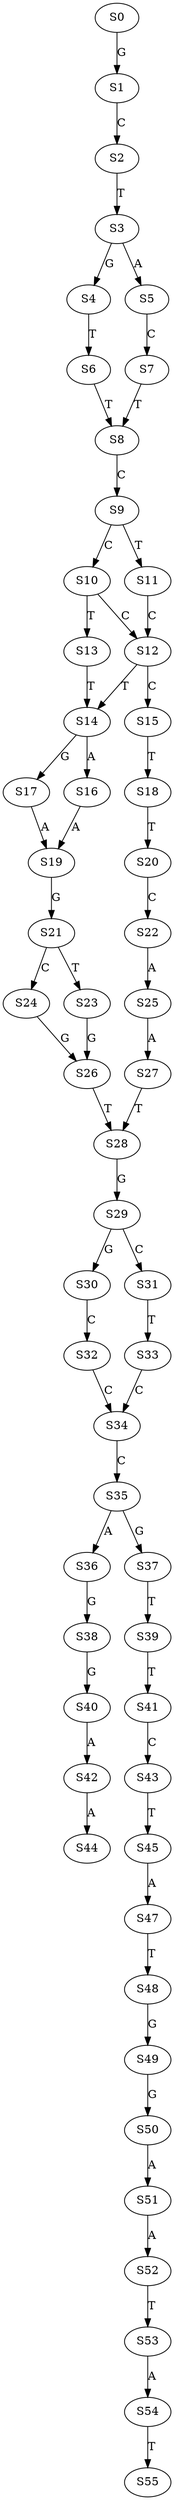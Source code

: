 strict digraph  {
	S0 -> S1 [ label = G ];
	S1 -> S2 [ label = C ];
	S2 -> S3 [ label = T ];
	S3 -> S4 [ label = G ];
	S3 -> S5 [ label = A ];
	S4 -> S6 [ label = T ];
	S5 -> S7 [ label = C ];
	S6 -> S8 [ label = T ];
	S7 -> S8 [ label = T ];
	S8 -> S9 [ label = C ];
	S9 -> S10 [ label = C ];
	S9 -> S11 [ label = T ];
	S10 -> S12 [ label = C ];
	S10 -> S13 [ label = T ];
	S11 -> S12 [ label = C ];
	S12 -> S14 [ label = T ];
	S12 -> S15 [ label = C ];
	S13 -> S14 [ label = T ];
	S14 -> S16 [ label = A ];
	S14 -> S17 [ label = G ];
	S15 -> S18 [ label = T ];
	S16 -> S19 [ label = A ];
	S17 -> S19 [ label = A ];
	S18 -> S20 [ label = T ];
	S19 -> S21 [ label = G ];
	S20 -> S22 [ label = C ];
	S21 -> S23 [ label = T ];
	S21 -> S24 [ label = C ];
	S22 -> S25 [ label = A ];
	S23 -> S26 [ label = G ];
	S24 -> S26 [ label = G ];
	S25 -> S27 [ label = A ];
	S26 -> S28 [ label = T ];
	S27 -> S28 [ label = T ];
	S28 -> S29 [ label = G ];
	S29 -> S30 [ label = G ];
	S29 -> S31 [ label = C ];
	S30 -> S32 [ label = C ];
	S31 -> S33 [ label = T ];
	S32 -> S34 [ label = C ];
	S33 -> S34 [ label = C ];
	S34 -> S35 [ label = C ];
	S35 -> S36 [ label = A ];
	S35 -> S37 [ label = G ];
	S36 -> S38 [ label = G ];
	S37 -> S39 [ label = T ];
	S38 -> S40 [ label = G ];
	S39 -> S41 [ label = T ];
	S40 -> S42 [ label = A ];
	S41 -> S43 [ label = C ];
	S42 -> S44 [ label = A ];
	S43 -> S45 [ label = T ];
	S45 -> S47 [ label = A ];
	S47 -> S48 [ label = T ];
	S48 -> S49 [ label = G ];
	S49 -> S50 [ label = G ];
	S50 -> S51 [ label = A ];
	S51 -> S52 [ label = A ];
	S52 -> S53 [ label = T ];
	S53 -> S54 [ label = A ];
	S54 -> S55 [ label = T ];
}
